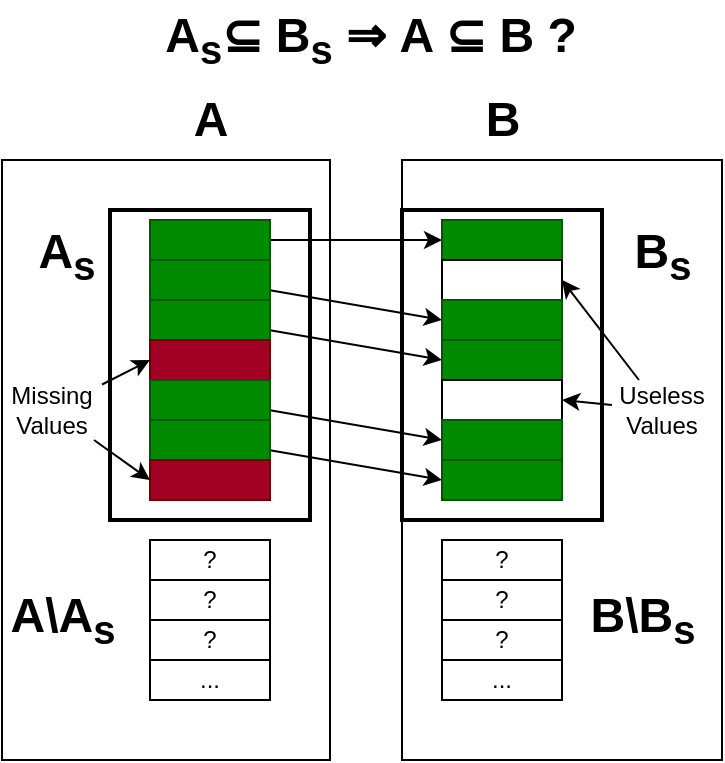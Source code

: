 <mxfile>
    <diagram id="X9iOr-3rVjmHVjHQ7G6w" name="Page-1">
        <mxGraphModel dx="677" dy="485" grid="1" gridSize="10" guides="1" tooltips="1" connect="1" arrows="1" fold="1" page="1" pageScale="1" pageWidth="827" pageHeight="1169" background="#ffffff" math="0" shadow="0">
            <root>
                <mxCell id="0"/>
                <mxCell id="1" parent="0"/>
                <mxCell id="2" value="A&lt;sub&gt;s&lt;/sub&gt;⊆&amp;nbsp;B&lt;sub&gt;s&lt;/sub&gt; ⇒&amp;nbsp;A ⊆&amp;nbsp;B ?" style="text;strokeColor=none;fillColor=none;html=1;fontSize=24;fontStyle=1;verticalAlign=middle;align=center;" parent="1" vertex="1">
                    <mxGeometry x="324" y="170" width="220" height="40" as="geometry"/>
                </mxCell>
                <mxCell id="3" value="A" style="text;html=1;fontSize=24;fontStyle=1;verticalAlign=middle;align=center;" parent="1" vertex="1">
                    <mxGeometry x="339" y="210" width="30" height="40" as="geometry"/>
                </mxCell>
                <mxCell id="4" value="B" style="text;strokeColor=none;fillColor=none;html=1;fontSize=24;fontStyle=1;verticalAlign=middle;align=center;" parent="1" vertex="1">
                    <mxGeometry x="485" y="210" width="30" height="40" as="geometry"/>
                </mxCell>
                <mxCell id="145" style="edgeStyle=none;html=1;entryX=0;entryY=0.5;entryDx=0;entryDy=0;" parent="1" source="117" target="124" edge="1">
                    <mxGeometry relative="1" as="geometry"/>
                </mxCell>
                <mxCell id="117" value="" style="rounded=0;whiteSpace=wrap;html=1;fillColor=#008a00;fontColor=#ffffff;strokeColor=#005700;" parent="1" vertex="1">
                    <mxGeometry x="324" y="280" width="60" height="20" as="geometry"/>
                </mxCell>
                <mxCell id="146" style="edgeStyle=none;html=1;entryX=0;entryY=0.5;entryDx=0;entryDy=0;" parent="1" source="118" target="126" edge="1">
                    <mxGeometry relative="1" as="geometry"/>
                </mxCell>
                <mxCell id="118" value="" style="rounded=0;whiteSpace=wrap;html=1;fillColor=#008a00;fontColor=#ffffff;strokeColor=#005700;" parent="1" vertex="1">
                    <mxGeometry x="324" y="300" width="60" height="20" as="geometry"/>
                </mxCell>
                <mxCell id="147" style="edgeStyle=none;html=1;entryX=0;entryY=0.5;entryDx=0;entryDy=0;" parent="1" source="119" target="127" edge="1">
                    <mxGeometry relative="1" as="geometry"/>
                </mxCell>
                <mxCell id="119" value="" style="rounded=0;whiteSpace=wrap;html=1;fillColor=#008a00;fontColor=#ffffff;strokeColor=#005700;" parent="1" vertex="1">
                    <mxGeometry x="324" y="320" width="60" height="20" as="geometry"/>
                </mxCell>
                <mxCell id="120" value="" style="rounded=0;whiteSpace=wrap;html=1;fillColor=#a20025;fontColor=#ffffff;strokeColor=#6F0000;" parent="1" vertex="1">
                    <mxGeometry x="324" y="340" width="60" height="20" as="geometry"/>
                </mxCell>
                <mxCell id="148" style="edgeStyle=none;html=1;entryX=0;entryY=0.5;entryDx=0;entryDy=0;" parent="1" source="121" target="129" edge="1">
                    <mxGeometry relative="1" as="geometry"/>
                </mxCell>
                <mxCell id="121" value="" style="rounded=0;whiteSpace=wrap;html=1;fillColor=#008a00;fontColor=#ffffff;strokeColor=#005700;" parent="1" vertex="1">
                    <mxGeometry x="324" y="360" width="60" height="20" as="geometry"/>
                </mxCell>
                <mxCell id="149" style="edgeStyle=none;html=1;entryX=0;entryY=0.5;entryDx=0;entryDy=0;" parent="1" source="122" target="130" edge="1">
                    <mxGeometry relative="1" as="geometry"/>
                </mxCell>
                <mxCell id="122" value="" style="rounded=0;whiteSpace=wrap;html=1;fillColor=#008a00;fontColor=#ffffff;strokeColor=#005700;" parent="1" vertex="1">
                    <mxGeometry x="324" y="380" width="60" height="20" as="geometry"/>
                </mxCell>
                <mxCell id="123" value="" style="rounded=0;whiteSpace=wrap;html=1;fillColor=#a20025;fontColor=#ffffff;strokeColor=#6F0000;" parent="1" vertex="1">
                    <mxGeometry x="324" y="400" width="60" height="20" as="geometry"/>
                </mxCell>
                <mxCell id="124" value="" style="rounded=0;whiteSpace=wrap;html=1;fillColor=#008a00;fontColor=#ffffff;strokeColor=#005700;" parent="1" vertex="1">
                    <mxGeometry x="470" y="280" width="60" height="20" as="geometry"/>
                </mxCell>
                <mxCell id="125" value="" style="rounded=0;whiteSpace=wrap;html=1;" parent="1" vertex="1">
                    <mxGeometry x="470" y="300" width="60" height="20" as="geometry"/>
                </mxCell>
                <mxCell id="126" value="" style="rounded=0;whiteSpace=wrap;html=1;fillColor=#008a00;fontColor=#ffffff;strokeColor=#005700;" parent="1" vertex="1">
                    <mxGeometry x="470" y="320" width="60" height="20" as="geometry"/>
                </mxCell>
                <mxCell id="127" value="" style="rounded=0;whiteSpace=wrap;html=1;fillColor=#008a00;fontColor=#ffffff;strokeColor=#005700;" parent="1" vertex="1">
                    <mxGeometry x="470" y="340" width="60" height="20" as="geometry"/>
                </mxCell>
                <mxCell id="128" value="" style="rounded=0;whiteSpace=wrap;html=1;" parent="1" vertex="1">
                    <mxGeometry x="470" y="360" width="60" height="20" as="geometry"/>
                </mxCell>
                <mxCell id="129" value="" style="rounded=0;whiteSpace=wrap;html=1;fillColor=#008a00;fontColor=#ffffff;strokeColor=#005700;" parent="1" vertex="1">
                    <mxGeometry x="470" y="380" width="60" height="20" as="geometry"/>
                </mxCell>
                <mxCell id="130" value="" style="rounded=0;whiteSpace=wrap;html=1;fillColor=#008a00;fontColor=#ffffff;strokeColor=#005700;" parent="1" vertex="1">
                    <mxGeometry x="470" y="400" width="60" height="20" as="geometry"/>
                </mxCell>
                <mxCell id="131" value="?" style="rounded=0;whiteSpace=wrap;html=1;" parent="1" vertex="1">
                    <mxGeometry x="324" y="440" width="60" height="20" as="geometry"/>
                </mxCell>
                <mxCell id="132" value="?" style="rounded=0;whiteSpace=wrap;html=1;" parent="1" vertex="1">
                    <mxGeometry x="324" y="460" width="60" height="20" as="geometry"/>
                </mxCell>
                <mxCell id="133" value="?" style="rounded=0;whiteSpace=wrap;html=1;" parent="1" vertex="1">
                    <mxGeometry x="324" y="480" width="60" height="20" as="geometry"/>
                </mxCell>
                <mxCell id="134" value="..." style="rounded=0;whiteSpace=wrap;html=1;" parent="1" vertex="1">
                    <mxGeometry x="324" y="500" width="60" height="20" as="geometry"/>
                </mxCell>
                <mxCell id="154" value="A&lt;sub&gt;s&lt;/sub&gt;" style="text;html=1;fontSize=24;fontStyle=1;verticalAlign=middle;align=center;" parent="1" vertex="1">
                    <mxGeometry x="260" y="280" width="44" height="35" as="geometry"/>
                </mxCell>
                <mxCell id="155" value="B&lt;sub&gt;s&lt;/sub&gt;" style="text;strokeColor=none;fillColor=none;html=1;fontSize=24;fontStyle=1;verticalAlign=middle;align=center;" parent="1" vertex="1">
                    <mxGeometry x="560" y="280" width="40" height="35" as="geometry"/>
                </mxCell>
                <mxCell id="158" style="edgeStyle=none;html=1;entryX=0;entryY=0.5;entryDx=0;entryDy=0;" parent="1" source="157" target="120" edge="1">
                    <mxGeometry relative="1" as="geometry"/>
                </mxCell>
                <mxCell id="159" style="edgeStyle=none;html=1;entryX=0;entryY=0.5;entryDx=0;entryDy=0;" parent="1" source="157" target="123" edge="1">
                    <mxGeometry relative="1" as="geometry"/>
                </mxCell>
                <mxCell id="157" value="Missing Values" style="text;html=1;strokeColor=none;fillColor=none;align=center;verticalAlign=middle;whiteSpace=wrap;rounded=0;" parent="1" vertex="1">
                    <mxGeometry x="250" y="360" width="50" height="30" as="geometry"/>
                </mxCell>
                <mxCell id="162" style="edgeStyle=none;html=1;entryX=1;entryY=0.5;entryDx=0;entryDy=0;fontSize=10;" parent="1" source="161" target="125" edge="1">
                    <mxGeometry relative="1" as="geometry"/>
                </mxCell>
                <mxCell id="163" style="edgeStyle=none;html=1;entryX=1;entryY=0.5;entryDx=0;entryDy=0;fontSize=10;" parent="1" source="161" target="128" edge="1">
                    <mxGeometry relative="1" as="geometry"/>
                </mxCell>
                <mxCell id="161" value="Useless Values" style="text;html=1;strokeColor=none;fillColor=none;align=center;verticalAlign=middle;whiteSpace=wrap;rounded=0;" parent="1" vertex="1">
                    <mxGeometry x="555" y="360" width="50" height="30" as="geometry"/>
                </mxCell>
                <mxCell id="169" value="?" style="rounded=0;whiteSpace=wrap;html=1;" parent="1" vertex="1">
                    <mxGeometry x="470" y="440" width="60" height="20" as="geometry"/>
                </mxCell>
                <mxCell id="170" value="?" style="rounded=0;whiteSpace=wrap;html=1;" parent="1" vertex="1">
                    <mxGeometry x="470" y="460" width="60" height="20" as="geometry"/>
                </mxCell>
                <mxCell id="171" value="?" style="rounded=0;whiteSpace=wrap;html=1;" parent="1" vertex="1">
                    <mxGeometry x="470" y="480" width="60" height="20" as="geometry"/>
                </mxCell>
                <mxCell id="172" value="..." style="rounded=0;whiteSpace=wrap;html=1;" parent="1" vertex="1">
                    <mxGeometry x="470" y="500" width="60" height="20" as="geometry"/>
                </mxCell>
                <mxCell id="173" value="" style="rounded=0;whiteSpace=wrap;html=1;fillColor=none;strokeWidth=2;strokeColor=#000000;" vertex="1" parent="1">
                    <mxGeometry x="304" y="275" width="100" height="155" as="geometry"/>
                </mxCell>
                <mxCell id="174" value="" style="rounded=0;whiteSpace=wrap;html=1;fillColor=none;strokeWidth=2;strokeColor=#000000;" vertex="1" parent="1">
                    <mxGeometry x="450" y="275" width="100" height="155" as="geometry"/>
                </mxCell>
                <mxCell id="176" value="" style="rounded=0;whiteSpace=wrap;html=1;fillColor=none;" vertex="1" parent="1">
                    <mxGeometry x="250" y="250" width="164" height="300" as="geometry"/>
                </mxCell>
                <mxCell id="178" value="" style="rounded=0;whiteSpace=wrap;html=1;fillColor=none;" vertex="1" parent="1">
                    <mxGeometry x="450" y="250" width="160" height="300" as="geometry"/>
                </mxCell>
                <mxCell id="180" value="A\A&lt;sub&gt;s&lt;/sub&gt;" style="text;html=1;fontSize=24;fontStyle=1;verticalAlign=middle;align=center;" vertex="1" parent="1">
                    <mxGeometry x="250" y="460" width="60" height="40" as="geometry"/>
                </mxCell>
                <mxCell id="181" value="B\B&lt;sub&gt;s&lt;/sub&gt;" style="text;html=1;fontSize=24;fontStyle=1;verticalAlign=middle;align=center;" vertex="1" parent="1">
                    <mxGeometry x="540" y="460" width="60" height="40" as="geometry"/>
                </mxCell>
            </root>
        </mxGraphModel>
    </diagram>
</mxfile>